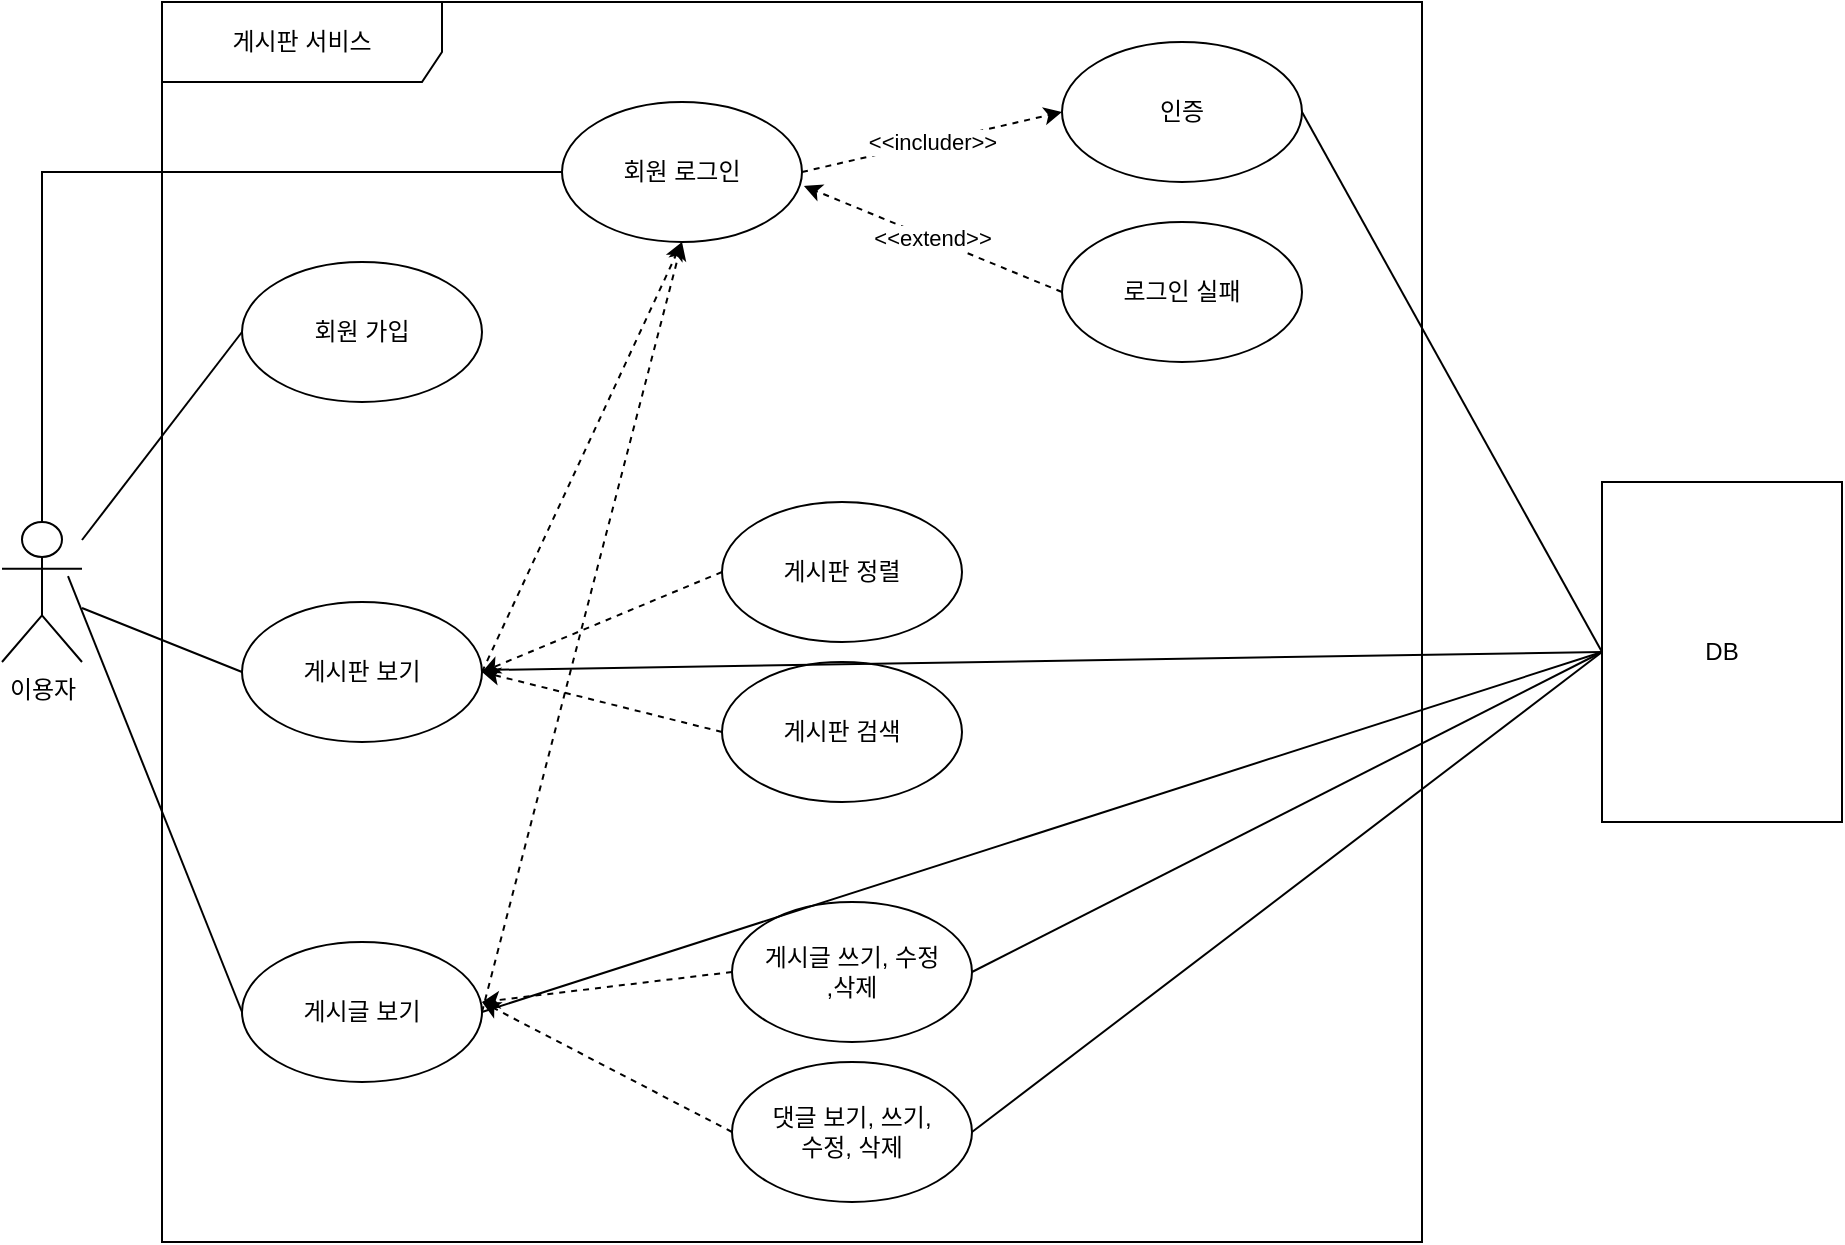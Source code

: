 <mxfile version="21.7.2" type="github">
  <diagram name="페이지-1" id="aDPjGCdnJsrMRNOEV9eB">
    <mxGraphModel dx="1573" dy="2124" grid="1" gridSize="10" guides="1" tooltips="1" connect="1" arrows="1" fold="1" page="1" pageScale="1" pageWidth="1200" pageHeight="1600" math="0" shadow="0">
      <root>
        <mxCell id="0" />
        <mxCell id="1" parent="0" />
        <mxCell id="vCT2ARzlNAROPK_BbPEu-1" value="게시판 서비스" style="shape=umlFrame;whiteSpace=wrap;html=1;pointerEvents=0;width=140;height=40;" vertex="1" parent="1">
          <mxGeometry x="120" y="-90" width="630" height="620" as="geometry" />
        </mxCell>
        <mxCell id="vCT2ARzlNAROPK_BbPEu-2" value="이용자" style="shape=umlActor;verticalLabelPosition=bottom;verticalAlign=top;html=1;" vertex="1" parent="1">
          <mxGeometry x="40" y="170" width="40" height="70" as="geometry" />
        </mxCell>
        <mxCell id="vCT2ARzlNAROPK_BbPEu-20" style="rounded=0;orthogonalLoop=1;jettySize=auto;html=1;exitX=0;exitY=0.5;exitDx=0;exitDy=0;endArrow=none;endFill=0;" edge="1" parent="1" source="vCT2ARzlNAROPK_BbPEu-5" target="vCT2ARzlNAROPK_BbPEu-2">
          <mxGeometry relative="1" as="geometry" />
        </mxCell>
        <mxCell id="vCT2ARzlNAROPK_BbPEu-5" value="회원 가입" style="ellipse;whiteSpace=wrap;html=1;" vertex="1" parent="1">
          <mxGeometry x="160" y="40" width="120" height="70" as="geometry" />
        </mxCell>
        <mxCell id="vCT2ARzlNAROPK_BbPEu-21" style="rounded=0;orthogonalLoop=1;jettySize=auto;html=1;exitX=0;exitY=0.5;exitDx=0;exitDy=0;endArrow=none;endFill=0;" edge="1" parent="1" source="vCT2ARzlNAROPK_BbPEu-6" target="vCT2ARzlNAROPK_BbPEu-2">
          <mxGeometry relative="1" as="geometry" />
        </mxCell>
        <mxCell id="vCT2ARzlNAROPK_BbPEu-23" style="rounded=0;orthogonalLoop=1;jettySize=auto;html=1;exitX=1;exitY=0.5;exitDx=0;exitDy=0;entryX=0.5;entryY=1;entryDx=0;entryDy=0;dashed=1;" edge="1" parent="1" source="vCT2ARzlNAROPK_BbPEu-6" target="vCT2ARzlNAROPK_BbPEu-9">
          <mxGeometry relative="1" as="geometry" />
        </mxCell>
        <mxCell id="vCT2ARzlNAROPK_BbPEu-6" value="게시판 보기" style="ellipse;whiteSpace=wrap;html=1;" vertex="1" parent="1">
          <mxGeometry x="160" y="210" width="120" height="70" as="geometry" />
        </mxCell>
        <mxCell id="vCT2ARzlNAROPK_BbPEu-22" style="rounded=0;orthogonalLoop=1;jettySize=auto;html=1;exitX=0;exitY=0.5;exitDx=0;exitDy=0;entryX=0.825;entryY=0.386;entryDx=0;entryDy=0;entryPerimeter=0;endArrow=none;endFill=0;" edge="1" parent="1" source="vCT2ARzlNAROPK_BbPEu-7" target="vCT2ARzlNAROPK_BbPEu-2">
          <mxGeometry relative="1" as="geometry" />
        </mxCell>
        <mxCell id="vCT2ARzlNAROPK_BbPEu-24" style="rounded=0;orthogonalLoop=1;jettySize=auto;html=1;exitX=1;exitY=0.5;exitDx=0;exitDy=0;entryX=0.5;entryY=1;entryDx=0;entryDy=0;dashed=1;" edge="1" parent="1" source="vCT2ARzlNAROPK_BbPEu-7" target="vCT2ARzlNAROPK_BbPEu-9">
          <mxGeometry relative="1" as="geometry" />
        </mxCell>
        <mxCell id="vCT2ARzlNAROPK_BbPEu-7" value="게시글 보기" style="ellipse;whiteSpace=wrap;html=1;" vertex="1" parent="1">
          <mxGeometry x="160" y="380" width="120" height="70" as="geometry" />
        </mxCell>
        <mxCell id="vCT2ARzlNAROPK_BbPEu-19" style="rounded=0;orthogonalLoop=1;jettySize=auto;html=1;exitX=0;exitY=0.5;exitDx=0;exitDy=0;endArrow=none;endFill=0;edgeStyle=orthogonalEdgeStyle;" edge="1" parent="1" source="vCT2ARzlNAROPK_BbPEu-9" target="vCT2ARzlNAROPK_BbPEu-2">
          <mxGeometry relative="1" as="geometry" />
        </mxCell>
        <mxCell id="vCT2ARzlNAROPK_BbPEu-29" value="&amp;lt;&amp;lt;includer&amp;gt;&amp;gt;" style="rounded=0;orthogonalLoop=1;jettySize=auto;html=1;exitX=1;exitY=0.5;exitDx=0;exitDy=0;entryX=0;entryY=0.5;entryDx=0;entryDy=0;dashed=1;" edge="1" parent="1" source="vCT2ARzlNAROPK_BbPEu-9" target="vCT2ARzlNAROPK_BbPEu-16">
          <mxGeometry relative="1" as="geometry" />
        </mxCell>
        <mxCell id="vCT2ARzlNAROPK_BbPEu-9" value="회원 로그인" style="ellipse;whiteSpace=wrap;html=1;" vertex="1" parent="1">
          <mxGeometry x="320" y="-40" width="120" height="70" as="geometry" />
        </mxCell>
        <mxCell id="vCT2ARzlNAROPK_BbPEu-25" style="rounded=0;orthogonalLoop=1;jettySize=auto;html=1;exitX=0;exitY=0.5;exitDx=0;exitDy=0;dashed=1;entryX=1;entryY=0.5;entryDx=0;entryDy=0;" edge="1" parent="1" source="vCT2ARzlNAROPK_BbPEu-11" target="vCT2ARzlNAROPK_BbPEu-6">
          <mxGeometry relative="1" as="geometry" />
        </mxCell>
        <mxCell id="vCT2ARzlNAROPK_BbPEu-11" value="게시판 정렬" style="ellipse;whiteSpace=wrap;html=1;" vertex="1" parent="1">
          <mxGeometry x="400" y="160" width="120" height="70" as="geometry" />
        </mxCell>
        <mxCell id="vCT2ARzlNAROPK_BbPEu-26" style="rounded=0;orthogonalLoop=1;jettySize=auto;html=1;exitX=0;exitY=0.5;exitDx=0;exitDy=0;dashed=1;entryX=1;entryY=0.5;entryDx=0;entryDy=0;" edge="1" parent="1" source="vCT2ARzlNAROPK_BbPEu-12" target="vCT2ARzlNAROPK_BbPEu-6">
          <mxGeometry relative="1" as="geometry" />
        </mxCell>
        <mxCell id="vCT2ARzlNAROPK_BbPEu-12" value="게시판 검색" style="ellipse;whiteSpace=wrap;html=1;" vertex="1" parent="1">
          <mxGeometry x="400" y="240" width="120" height="70" as="geometry" />
        </mxCell>
        <mxCell id="vCT2ARzlNAROPK_BbPEu-28" style="rounded=0;orthogonalLoop=1;jettySize=auto;html=1;exitX=0;exitY=0.5;exitDx=0;exitDy=0;dashed=1;" edge="1" parent="1" source="vCT2ARzlNAROPK_BbPEu-14">
          <mxGeometry relative="1" as="geometry">
            <mxPoint x="280" y="410" as="targetPoint" />
          </mxGeometry>
        </mxCell>
        <mxCell id="vCT2ARzlNAROPK_BbPEu-14" value="댓글 보기, 쓰기, &lt;br&gt;수정, 삭제" style="ellipse;whiteSpace=wrap;html=1;" vertex="1" parent="1">
          <mxGeometry x="405" y="440" width="120" height="70" as="geometry" />
        </mxCell>
        <mxCell id="vCT2ARzlNAROPK_BbPEu-27" style="rounded=0;orthogonalLoop=1;jettySize=auto;html=1;exitX=0;exitY=0.5;exitDx=0;exitDy=0;dashed=1;" edge="1" parent="1" source="vCT2ARzlNAROPK_BbPEu-15">
          <mxGeometry relative="1" as="geometry">
            <mxPoint x="280" y="410" as="targetPoint" />
          </mxGeometry>
        </mxCell>
        <mxCell id="vCT2ARzlNAROPK_BbPEu-15" value="게시글 쓰기, 수정&lt;br&gt;,삭제" style="ellipse;whiteSpace=wrap;html=1;" vertex="1" parent="1">
          <mxGeometry x="405" y="360" width="120" height="70" as="geometry" />
        </mxCell>
        <mxCell id="vCT2ARzlNAROPK_BbPEu-16" value="인증" style="ellipse;whiteSpace=wrap;html=1;" vertex="1" parent="1">
          <mxGeometry x="570" y="-70" width="120" height="70" as="geometry" />
        </mxCell>
        <mxCell id="vCT2ARzlNAROPK_BbPEu-30" value="&amp;lt;&amp;lt;extend&amp;gt;&amp;gt;" style="rounded=0;orthogonalLoop=1;jettySize=auto;html=1;exitX=0;exitY=0.5;exitDx=0;exitDy=0;entryX=1.008;entryY=0.6;entryDx=0;entryDy=0;entryPerimeter=0;dashed=1;" edge="1" parent="1" source="vCT2ARzlNAROPK_BbPEu-17" target="vCT2ARzlNAROPK_BbPEu-9">
          <mxGeometry relative="1" as="geometry" />
        </mxCell>
        <mxCell id="vCT2ARzlNAROPK_BbPEu-17" value="로그인 실패" style="ellipse;whiteSpace=wrap;html=1;" vertex="1" parent="1">
          <mxGeometry x="570" y="20" width="120" height="70" as="geometry" />
        </mxCell>
        <mxCell id="vCT2ARzlNAROPK_BbPEu-32" style="rounded=0;orthogonalLoop=1;jettySize=auto;html=1;exitX=0;exitY=0.5;exitDx=0;exitDy=0;entryX=1;entryY=0.5;entryDx=0;entryDy=0;endArrow=none;endFill=0;" edge="1" parent="1" source="vCT2ARzlNAROPK_BbPEu-31" target="vCT2ARzlNAROPK_BbPEu-7">
          <mxGeometry relative="1" as="geometry" />
        </mxCell>
        <mxCell id="vCT2ARzlNAROPK_BbPEu-33" style="rounded=0;orthogonalLoop=1;jettySize=auto;html=1;exitX=0;exitY=0.5;exitDx=0;exitDy=0;entryX=1;entryY=0.5;entryDx=0;entryDy=0;endArrow=none;endFill=0;" edge="1" parent="1" source="vCT2ARzlNAROPK_BbPEu-31" target="vCT2ARzlNAROPK_BbPEu-15">
          <mxGeometry relative="1" as="geometry" />
        </mxCell>
        <mxCell id="vCT2ARzlNAROPK_BbPEu-34" style="rounded=0;orthogonalLoop=1;jettySize=auto;html=1;exitX=0;exitY=0.5;exitDx=0;exitDy=0;entryX=1;entryY=0.5;entryDx=0;entryDy=0;endArrow=none;endFill=0;" edge="1" parent="1" source="vCT2ARzlNAROPK_BbPEu-31" target="vCT2ARzlNAROPK_BbPEu-14">
          <mxGeometry relative="1" as="geometry" />
        </mxCell>
        <mxCell id="vCT2ARzlNAROPK_BbPEu-35" style="rounded=0;orthogonalLoop=1;jettySize=auto;html=1;exitX=0;exitY=0.5;exitDx=0;exitDy=0;endArrow=none;endFill=0;" edge="1" parent="1" source="vCT2ARzlNAROPK_BbPEu-31" target="vCT2ARzlNAROPK_BbPEu-6">
          <mxGeometry relative="1" as="geometry" />
        </mxCell>
        <mxCell id="vCT2ARzlNAROPK_BbPEu-36" style="rounded=0;orthogonalLoop=1;jettySize=auto;html=1;exitX=0;exitY=0.5;exitDx=0;exitDy=0;entryX=1;entryY=0.5;entryDx=0;entryDy=0;endArrow=none;endFill=0;" edge="1" parent="1" source="vCT2ARzlNAROPK_BbPEu-31" target="vCT2ARzlNAROPK_BbPEu-16">
          <mxGeometry relative="1" as="geometry" />
        </mxCell>
        <mxCell id="vCT2ARzlNAROPK_BbPEu-31" value="DB" style="rounded=0;whiteSpace=wrap;html=1;" vertex="1" parent="1">
          <mxGeometry x="840" y="150" width="120" height="170" as="geometry" />
        </mxCell>
      </root>
    </mxGraphModel>
  </diagram>
</mxfile>
